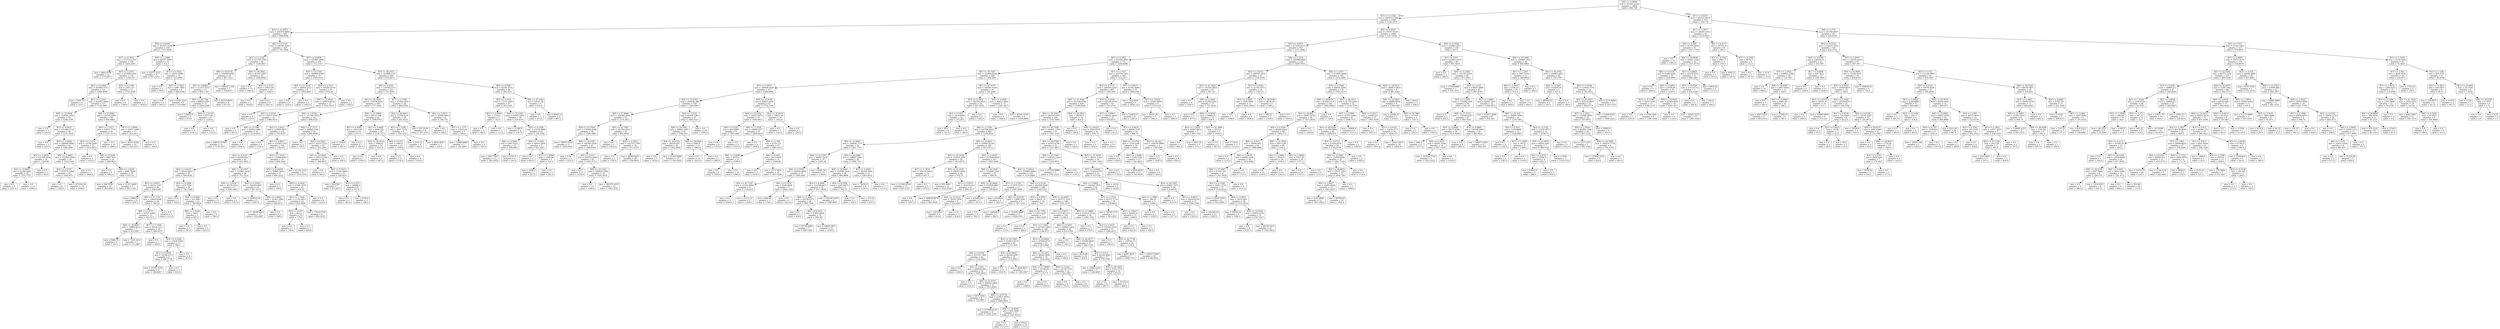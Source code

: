 digraph Tree {
node [shape=box] ;
0 [label="X[2] <= 3.3664\nmse = 332391.1264\nsamples = 2000\nvalue = 996.758"] ;
1 [label="X[3] <= 0.3236\nmse = 293072.1308\nsamples = 1584\nvalue = 1120.1976"] ;
0 -> 1 [labeldistance=2.5, labelangle=45, headlabel="True"] ;
2 [label="X[5] <= 41.8975\nmse = 256379.9886\nsamples = 485\nvalue = 898.8598"] ;
1 -> 2 ;
3 [label="X[0] <= 0.6185\nmse = 305331.5168\nsamples = 160\nvalue = 1137.6438"] ;
2 -> 3 ;
4 [label="X[7] <= 0.7632\nmse = 275723.1514\nsamples = 146\nvalue = 1205.2603"] ;
3 -> 4 ;
5 [label="mse = 4893.9796\nsamples = 14\nvalue = 1733.8571"] ;
4 -> 5 ;
6 [label="X[7] <= 2.2557\nmse = 271669.4764\nsamples = 132\nvalue = 1149.197"] ;
4 -> 6 ;
7 [label="X[3] <= 0.2064\nmse = 265683.9721\nsamples = 121\nvalue = 1098.8099"] ;
6 -> 7 ;
8 [label="mse = 7956.75\nsamples = 4\nvalue = 315.5"] ;
7 -> 8 ;
9 [label="X[7] <= 1.2541\nmse = 252801.0966\nsamples = 117\nvalue = 1125.5897"] ;
7 -> 9 ;
10 [label="X[8] <= 22.9394\nmse = 319181.1554\nsamples = 59\nvalue = 1298.1186"] ;
9 -> 10 ;
11 [label="mse = 2.0\nsamples = 3\nvalue = 226.0"] ;
10 -> 11 ;
12 [label="X[1] <= 0.8433\nmse = 271404.2114\nsamples = 56\nvalue = 1355.5536"] ;
10 -> 12 ;
13 [label="mse = 0.0\nsamples = 2\nvalue = 624.0"] ;
12 -> 13 ;
14 [label="X[7] <= 1.2008\nmse = 260900.9688\nsamples = 54\nvalue = 1382.6481"] ;
12 -> 14 ;
15 [label="X[2] <= 2.2651\nmse = 221936.5056\nsamples = 25\nvalue = 1220.88"] ;
14 -> 15 ;
16 [label="X[4] <= 10.9023\nmse = 52269.2665\nsamples = 22\nvalue = 1375.7727"] ;
15 -> 16 ;
17 [label="mse = 0.0\nsamples = 9\nvalue = 1101.0"] ;
16 -> 17 ;
18 [label="mse = 0.0\nsamples = 13\nvalue = 1566.0"] ;
16 -> 18 ;
19 [label="mse = 0.0\nsamples = 3\nvalue = 85.0"] ;
15 -> 19 ;
20 [label="X[6] <= 2.4883\nmse = 252483.8169\nsamples = 29\nvalue = 1522.1034"] ;
14 -> 20 ;
21 [label="X[3] <= 0.2795\nmse = 297472.1094\nsamples = 24\nvalue = 1485.875"] ;
20 -> 21 ;
22 [label="mse = 0.0\nsamples = 9\nvalue = 1548.0"] ;
21 -> 22 ;
23 [label="mse = 472250.24\nsamples = 15\nvalue = 1448.6"] ;
21 -> 23 ;
24 [label="mse = 0.0\nsamples = 5\nvalue = 1696.0"] ;
20 -> 24 ;
25 [label="X[8] <= 21.8982\nmse = 124195.6305\nsamples = 58\nvalue = 950.0862"] ;
9 -> 25 ;
26 [label="X[6] <= 3.2517\nmse = 53651.7775\nsamples = 41\nvalue = 1127.3171"] ;
25 -> 26 ;
27 [label="X[2] <= 2.1253\nmse = 15148.2289\nsamples = 31\nvalue = 1010.6452"] ;
26 -> 27 ;
28 [label="mse = 0.0\nsamples = 2\nvalue = 1312.0"] ;
27 -> 28 ;
29 [label="X[0] <= 0.5236\nmse = 9497.912\nsamples = 29\nvalue = 989.8621"] ;
27 -> 29 ;
30 [label="mse = 0.0\nsamples = 4\nvalue = 1092.0"] ;
29 -> 30 ;
31 [label="X[6] <= 2.4258\nmse = 9081.3696\nsamples = 25\nvalue = 973.52"] ;
29 -> 31 ;
32 [label="mse = 200.5556\nsamples = 18\nvalue = 965.6667"] ;
31 -> 32 ;
33 [label="mse = 31351.3469\nsamples = 7\nvalue = 993.7143"] ;
31 -> 33 ;
34 [label="mse = 0.0\nsamples = 10\nvalue = 1489.0"] ;
26 -> 34 ;
35 [label="X[7] <= 1.6864\nmse = 35871.1696\nsamples = 17\nvalue = 522.6471"] ;
25 -> 35 ;
36 [label="mse = 36331.6582\nsamples = 14\nvalue = 558.3571"] ;
35 -> 36 ;
37 [label="mse = 0.0\nsamples = 3\nvalue = 356.0"] ;
35 -> 37 ;
38 [label="X[3] <= 0.2198\nmse = 2381.157\nsamples = 11\nvalue = 1703.4545"] ;
6 -> 38 ;
39 [label="mse = 0.0\nsamples = 6\nvalue = 1748.0"] ;
38 -> 39 ;
40 [label="mse = 0.0\nsamples = 5\nvalue = 1650.0"] ;
38 -> 40 ;
41 [label="X[6] <= 2.3985\nmse = 69197.3929\nsamples = 14\nvalue = 432.5"] ;
3 -> 41 ;
42 [label="mse = 52272.2222\nsamples = 3\nvalue = 837.3333"] ;
41 -> 42 ;
43 [label="X[7] <= 0.7632\nmse = 16925.9008\nsamples = 11\nvalue = 322.0909"] ;
41 -> 43 ;
44 [label="mse = 0.0\nsamples = 2\nvalue = 59.0"] ;
43 -> 44 ;
45 [label="X[6] <= 2.7565\nmse = 1887.5802\nsamples = 9\nvalue = 380.5556"] ;
43 -> 45 ;
46 [label="mse = 0.0\nsamples = 6\nvalue = 403.0"] ;
45 -> 46 ;
47 [label="mse = 2640.2222\nsamples = 3\nvalue = 335.6667"] ;
45 -> 47 ;
48 [label="X[0] <= 0.5107\nmse = 190391.2641\nsamples = 325\nvalue = 781.3046"] ;
2 -> 48 ;
49 [label="X[2] <= 2.1226\nmse = 213785.5595\nsamples = 46\nvalue = 1139.6957"] ;
48 -> 49 ;
50 [label="X[8] <= 40.0758\nmse = 176599.6389\nsamples = 24\nvalue = 867.3333"] ;
49 -> 50 ;
51 [label="X[1] <= 0.8905\nmse = 111573.6747\nsamples = 17\nvalue = 995.1765"] ;
50 -> 51 ;
52 [label="X[8] <= 29.7766\nmse = 88902.6391\nsamples = 13\nvalue = 1094.2308"] ;
51 -> 52 ;
53 [label="mse = 126002.0\nsamples = 3\nvalue = 673.0"] ;
52 -> 53 ;
54 [label="X[6] <= 2.5119\nmse = 8573.04\nsamples = 10\nvalue = 1220.6"] ;
52 -> 54 ;
55 [label="mse = 0.0\nsamples = 4\nvalue = 1334.0"] ;
54 -> 55 ;
56 [label="mse = 0.0\nsamples = 6\nvalue = 1145.0"] ;
54 -> 56 ;
57 [label="mse = 49729.6875\nsamples = 4\nvalue = 673.25"] ;
51 -> 57 ;
58 [label="mse = 198432.1224\nsamples = 7\nvalue = 556.8571"] ;
50 -> 58 ;
59 [label="X[8] <= 38.3802\nmse = 85145.2397\nsamples = 22\nvalue = 1436.8182"] ;
49 -> 59 ;
60 [label="mse = 0.0\nsamples = 12\nvalue = 1662.0"] ;
59 -> 60 ;
61 [label="X[3] <= 0.2103\nmse = 53453.44\nsamples = 10\nvalue = 1166.6"] ;
59 -> 61 ;
62 [label="mse = 0.0\nsamples = 2\nvalue = 1629.0"] ;
61 -> 62 ;
63 [label="mse = 0.0\nsamples = 8\nvalue = 1051.0"] ;
61 -> 63 ;
64 [label="X[7] <= 0.8039\nmse = 161865.3946\nsamples = 279\nvalue = 722.2151"] ;
48 -> 64 ;
65 [label="X[4] <= 24.7203\nmse = 169968.6368\nsamples = 31\nvalue = 1068.5161"] ;
64 -> 65 ;
66 [label="X[4] <= 11.4235\nmse = 20944.2222\nsamples = 6\nvalue = 1459.6667"] ;
65 -> 66 ;
67 [label="mse = 0.0\nsamples = 2\nvalue = 1255.0"] ;
66 -> 67 ;
68 [label="mse = 0.0\nsamples = 4\nvalue = 1562.0"] ;
66 -> 68 ;
69 [label="X[0] <= 0.7411\nmse = 160202.0704\nsamples = 25\nvalue = 974.64"] ;
65 -> 69 ;
70 [label="X[8] <= 21.0785\nmse = 145474.4234\nsamples = 23\nvalue = 1022.5217"] ;
69 -> 70 ;
71 [label="mse = 0.0\nsamples = 2\nvalue = 535.0"] ;
70 -> 71 ;
72 [label="X[0] <= 0.5219\nmse = 134537.3787\nsamples = 21\nvalue = 1068.9524"] ;
70 -> 72 ;
73 [label="mse = 0.0\nsamples = 5\nvalue = 907.0"] ;
72 -> 73 ;
74 [label="X[8] <= 27.098\nmse = 165822.4961\nsamples = 16\nvalue = 1119.5625"] ;
72 -> 74 ;
75 [label="mse = 208167.0764\nsamples = 12\nvalue = 1176.4167"] ;
74 -> 75 ;
76 [label="mse = 0.0\nsamples = 4\nvalue = 949.0"] ;
74 -> 76 ;
77 [label="mse = 0.0\nsamples = 2\nvalue = 424.0"] ;
69 -> 77 ;
78 [label="X[5] <= 46.2553\nmse = 143988.1157\nsamples = 248\nvalue = 678.9274"] ;
64 -> 78 ;
79 [label="X[0] <= 0.6325\nmse = 139795.2311\nsamples = 212\nvalue = 732.0047"] ;
78 -> 79 ;
80 [label="X[5] <= 44.5636\nmse = 133276.7262\nsamples = 186\nvalue = 777.1452"] ;
79 -> 80 ;
81 [label="X[6] <= 2.9734\nmse = 131768.7878\nsamples = 143\nvalue = 698.4126"] ;
80 -> 81 ;
82 [label="X[2] <= 2.0011\nmse = 125645.9675\nsamples = 122\nvalue = 755.8197"] ;
81 -> 82 ;
83 [label="mse = 0.0\nsamples = 6\nvalue = 1324.0"] ;
82 -> 83 ;
84 [label="X[1] <= 0.9927\nmse = 114583.159\nsamples = 116\nvalue = 726.431"] ;
82 -> 84 ;
85 [label="X[3] <= 0.3147\nmse = 82299.4507\nsamples = 83\nvalue = 631.0843"] ;
84 -> 85 ;
86 [label="X[0] <= 0.6152\nmse = 49100.8033\nsamples = 55\nvalue = 566.8182"] ;
85 -> 86 ;
87 [label="X[1] <= 0.8475\nmse = 34232.2307\nsamples = 36\nvalue = 448.6389"] ;
86 -> 87 ;
88 [label="mse = 29803.0\nsamples = 8\nvalue = 656.5"] ;
87 -> 88 ;
89 [label="X[8] <= 37.2742\nmse = 19626.0446\nsamples = 28\nvalue = 389.25"] ;
87 -> 89 ;
90 [label="X[0] <= 0.5772\nmse = 19707.6446\nsamples = 23\nvalue = 361.913"] ;
89 -> 90 ;
91 [label="X[8] <= 24.6876\nmse = 10895.0612\nsamples = 7\nvalue = 253.2857"] ;
90 -> 91 ;
92 [label="mse = 9482.75\nsamples = 4\nvalue = 314.5"] ;
91 -> 92 ;
93 [label="mse = 1120.2222\nsamples = 3\nvalue = 171.6667"] ;
91 -> 93 ;
94 [label="X[7] <= 1.1506\nmse = 16142.1211\nsamples = 16\nvalue = 409.4375"] ;
90 -> 94 ;
95 [label="mse = 0.0\nsamples = 3\nvalue = 498.0"] ;
94 -> 95 ;
96 [label="X[3] <= 0.2198\nmse = 17639.5385\nsamples = 13\nvalue = 389.0"] ;
94 -> 96 ;
97 [label="X[1] <= 0.8794\nmse = 25168.6173\nsamples = 9\nvalue = 398.7778"] ;
96 -> 97 ;
98 [label="mse = 37555.5556\nsamples = 6\nvalue = 390.6667"] ;
97 -> 98 ;
99 [label="mse = 0.0\nsamples = 3\nvalue = 415.0"] ;
97 -> 99 ;
100 [label="mse = 0.0\nsamples = 4\nvalue = 367.0"] ;
96 -> 100 ;
101 [label="mse = 0.0\nsamples = 5\nvalue = 515.0"] ;
89 -> 101 ;
102 [label="X[3] <= 0.2064\nmse = 670.7202\nsamples = 19\nvalue = 790.7368"] ;
86 -> 102 ;
103 [label="mse = 0.0\nsamples = 5\nvalue = 819.0"] ;
102 -> 103 ;
104 [label="X[4] <= 9.6663\nmse = 523.0867\nsamples = 14\nvalue = 780.6429"] ;
102 -> 104 ;
105 [label="X[6] <= 2.5104\nmse = 384.0\nsamples = 5\nvalue = 807.0"] ;
104 -> 105 ;
106 [label="mse = 0.0\nsamples = 3\nvalue = 791.0"] ;
105 -> 106 ;
107 [label="mse = 0.0\nsamples = 2\nvalue = 831.0"] ;
105 -> 107 ;
108 [label="mse = 0.0\nsamples = 9\nvalue = 766.0"] ;
104 -> 108 ;
109 [label="X[8] <= 24.2797\nmse = 123462.5038\nsamples = 28\nvalue = 757.3214"] ;
85 -> 109 ;
110 [label="X[6] <= 2.4324\nmse = 36270.2222\nsamples = 6\nvalue = 1087.6667"] ;
109 -> 110 ;
111 [label="mse = 0.0\nsamples = 4\nvalue = 953.0"] ;
110 -> 111 ;
112 [label="mse = 0.0\nsamples = 2\nvalue = 1357.0"] ;
110 -> 112 ;
113 [label="X[0] <= 0.5549\nmse = 109363.0847\nsamples = 22\nvalue = 667.2273"] ;
109 -> 113 ;
114 [label="mse = 185933.44\nsamples = 5\nvalue = 1097.6"] ;
113 -> 114 ;
115 [label="X[6] <= 2.8441\nmse = 16343.1696\nsamples = 17\nvalue = 540.6471"] ;
113 -> 115 ;
116 [label="mse = 18340.8622\nsamples = 15\nvalue = 545.2667"] ;
115 -> 116 ;
117 [label="mse = 0.0\nsamples = 2\nvalue = 506.0"] ;
115 -> 117 ;
118 [label="X[2] <= 2.3514\nmse = 115406.8503\nsamples = 33\nvalue = 966.2424"] ;
84 -> 118 ;
119 [label="X[5] <= 43.0039\nmse = 76896.7654\nsamples = 27\nvalue = 866.2222"] ;
118 -> 119 ;
120 [label="mse = 0.0\nsamples = 2\nvalue = 140.0"] ;
119 -> 120 ;
121 [label="X[0] <= 0.5918\nmse = 37481.2576\nsamples = 25\nvalue = 924.32"] ;
119 -> 121 ;
122 [label="X[1] <= 1.1436\nmse = 11751.6011\nsamples = 19\nvalue = 829.3684"] ;
121 -> 122 ;
123 [label="X[3] <= 0.257\nmse = 841.0\nsamples = 10\nvalue = 779.0"] ;
122 -> 123 ;
124 [label="mse = 0.0\nsamples = 5\nvalue = 750.0"] ;
123 -> 124 ;
125 [label="mse = 0.0\nsamples = 5\nvalue = 808.0"] ;
123 -> 125 ;
126 [label="mse = 17923.5556\nsamples = 9\nvalue = 885.3333"] ;
122 -> 126 ;
127 [label="mse = 0.0\nsamples = 6\nvalue = 1225.0"] ;
121 -> 127 ;
128 [label="mse = 41102.2222\nsamples = 6\nvalue = 1416.3333"] ;
118 -> 128 ;
129 [label="X[4] <= 27.2771\nmse = 36966.2766\nsamples = 21\nvalue = 364.9048"] ;
81 -> 129 ;
130 [label="mse = 0.0\nsamples = 2\nvalue = 739.0"] ;
129 -> 130 ;
131 [label="X[0] <= 0.5641\nmse = 24575.5125\nsamples = 19\nvalue = 325.5263"] ;
129 -> 131 ;
132 [label="X[5] <= 43.0039\nmse = 18453.2148\nsamples = 16\nvalue = 366.6875"] ;
131 -> 132 ;
133 [label="mse = 0.0\nsamples = 3\nvalue = 565.0"] ;
132 -> 133 ;
134 [label="X[0] <= 0.5315\nmse = 11541.6095\nsamples = 13\nvalue = 320.9231"] ;
132 -> 134 ;
135 [label="mse = 58.9796\nsamples = 7\nvalue = 272.8571"] ;
134 -> 135 ;
136 [label="X[3] <= 0.257\nmse = 19098.0\nsamples = 6\nvalue = 377.0"] ;
134 -> 136 ;
137 [label="mse = 0.0\nsamples = 2\nvalue = 563.0"] ;
136 -> 137 ;
138 [label="mse = 2700.0\nsamples = 4\nvalue = 284.0"] ;
136 -> 138 ;
139 [label="mse = 0.0\nsamples = 3\nvalue = 106.0"] ;
131 -> 139 ;
140 [label="X[8] <= 21.0848\nmse = 49121.046\nsamples = 43\nvalue = 1038.9767"] ;
80 -> 140 ;
141 [label="X[1] <= 0.9365\nmse = 12013.56\nsamples = 10\nvalue = 670.2"] ;
140 -> 141 ;
142 [label="mse = 1058.0\nsamples = 3\nvalue = 505.0"] ;
141 -> 142 ;
143 [label="mse = 0.0\nsamples = 7\nvalue = 741.0"] ;
141 -> 143 ;
144 [label="X[1] <= 0.9605\nmse = 6666.562\nsamples = 33\nvalue = 1150.7273"] ;
140 -> 144 ;
145 [label="X[5] <= 45.4125\nmse = 1088.64\nsamples = 10\nvalue = 1037.4"] ;
144 -> 145 ;
146 [label="mse = 0.0\nsamples = 7\nvalue = 1059.0"] ;
145 -> 146 ;
147 [label="mse = 0.0\nsamples = 3\nvalue = 987.0"] ;
145 -> 147 ;
148 [label="X[0] <= 0.553\nmse = 1080.0\nsamples = 23\nvalue = 1200.0"] ;
144 -> 148 ;
149 [label="mse = 0.0\nsamples = 15\nvalue = 1176.0"] ;
148 -> 149 ;
150 [label="mse = 0.0\nsamples = 8\nvalue = 1245.0"] ;
148 -> 150 ;
151 [label="X[7] <= 2.7269\nmse = 67568.1479\nsamples = 26\nvalue = 409.0769"] ;
79 -> 151 ;
152 [label="X[4] <= 26.9403\nmse = 11558.9167\nsamples = 18\nvalue = 261.8333"] ;
151 -> 152 ;
153 [label="X[7] <= 1.1506\nmse = 4901.7778\nsamples = 9\nvalue = 356.3333"] ;
152 -> 153 ;
154 [label="mse = 2352.25\nsamples = 6\nvalue = 363.5"] ;
153 -> 154 ;
155 [label="mse = 9692.6667\nsamples = 3\nvalue = 342.0"] ;
153 -> 155 ;
156 [label="mse = 355.5556\nsamples = 9\nvalue = 167.3333"] ;
152 -> 156 ;
157 [label="X[2] <= 2.5573\nmse = 35048.9844\nsamples = 8\nvalue = 740.375"] ;
151 -> 157 ;
158 [label="mse = 0.0\nsamples = 3\nvalue = 940.0"] ;
157 -> 158 ;
159 [label="X[1] <= 1.1371\nmse = 17822.24\nsamples = 5\nvalue = 620.6"] ;
157 -> 159 ;
160 [label="mse = 14906.8889\nsamples = 3\nvalue = 543.6667"] ;
159 -> 160 ;
161 [label="mse = 0.0\nsamples = 2\nvalue = 736.0"] ;
159 -> 161 ;
162 [label="X[0] <= 0.5987\nmse = 54391.6752\nsamples = 36\nvalue = 366.3611"] ;
78 -> 162 ;
163 [label="X[2] <= 2.1853\nmse = 17517.1883\nsamples = 31\nvalue = 294.1935"] ;
162 -> 163 ;
164 [label="X[2] <= 2.0948\nmse = 1734.0\nsamples = 5\nvalue = 162.0"] ;
163 -> 164 ;
165 [label="mse = 0.0\nsamples = 3\nvalue = 196.0"] ;
164 -> 165 ;
166 [label="mse = 0.0\nsamples = 2\nvalue = 111.0"] ;
164 -> 166 ;
167 [label="X[8] <= 22.2303\nmse = 16545.5444\nsamples = 26\nvalue = 319.6154"] ;
163 -> 167 ;
168 [label="mse = 31.6875\nsamples = 4\nvalue = 216.75"] ;
167 -> 168 ;
169 [label="X[3] <= 0.2295\nmse = 17274.3988\nsamples = 22\nvalue = 338.3182"] ;
167 -> 169 ;
170 [label="X[6] <= 3.3846\nmse = 5965.4222\nsamples = 15\nvalue = 298.6667"] ;
169 -> 170 ;
171 [label="mse = 3615.7025\nsamples = 11\nvalue = 282.5455"] ;
170 -> 171 ;
172 [label="mse = 9747.0\nsamples = 4\nvalue = 343.0"] ;
170 -> 172 ;
173 [label="X[4] <= 17.404\nmse = 30919.3469\nsamples = 7\nvalue = 423.2857"] ;
169 -> 173 ;
174 [label="mse = 0.0\nsamples = 2\nvalue = 693.0"] ;
173 -> 174 ;
175 [label="X[1] <= 1.0866\nmse = 2549.44\nsamples = 5\nvalue = 315.4"] ;
173 -> 175 ;
176 [label="mse = 1936.0\nsamples = 2\nvalue = 367.0"] ;
175 -> 176 ;
177 [label="mse = 0.0\nsamples = 3\nvalue = 281.0"] ;
175 -> 177 ;
178 [label="X[8] <= 25.3305\nmse = 50521.36\nsamples = 5\nvalue = 813.8"] ;
162 -> 178 ;
179 [label="mse = 0.0\nsamples = 3\nvalue = 913.0"] ;
178 -> 179 ;
180 [label="mse = 89401.0\nsamples = 2\nvalue = 665.0"] ;
178 -> 180 ;
181 [label="X[0] <= 0.6037\nmse = 278103.6535\nsamples = 1099\nvalue = 1217.8763"] ;
1 -> 181 ;
182 [label="X[1] <= 0.8551\nmse = 271483.8315\nsamples = 955\nvalue = 1275.3068"] ;
181 -> 182 ;
183 [label="X[7] <= 0.3952\nmse = 291506.8045\nsamples = 731\nvalue = 1209.6088"] ;
182 -> 183 ;
184 [label="X[5] <= 44.7267\nmse = 312904.8548\nsamples = 248\nvalue = 1398.5081"] ;
183 -> 184 ;
185 [label="X[7] <= 0.0507\nmse = 249636.4456\nsamples = 217\nvalue = 1488.6866"] ;
184 -> 185 ;
186 [label="X[4] <= 12.9703\nmse = 290226.388\nsamples = 150\nvalue = 1360.9267"] ;
185 -> 186 ;
187 [label="X[8] <= 27.0648\nmse = 320385.5008\nsamples = 93\nvalue = 1174.3011"] ;
186 -> 187 ;
188 [label="X[8] <= 22.7594\nmse = 174184.6186\nsamples = 58\nvalue = 1398.3966"] ;
187 -> 188 ;
189 [label="mse = 90970.5124\nsamples = 11\nvalue = 1200.8182"] ;
188 -> 189 ;
190 [label="X[8] <= 22.9701\nmse = 182385.5926\nsamples = 47\nvalue = 1444.6383"] ;
188 -> 190 ;
191 [label="mse = 2.56\nsamples = 5\nvalue = 1352.8"] ;
190 -> 191 ;
192 [label="X[2] <= 2.023\nmse = 202974.2449\nsamples = 42\nvalue = 1455.5714"] ;
190 -> 192 ;
193 [label="mse = 0.0\nsamples = 9\nvalue = 1529.0"] ;
192 -> 193 ;
194 [label="X[8] <= 23.1502\nmse = 256459.3388\nsamples = 33\nvalue = 1435.5455"] ;
192 -> 194 ;
195 [label="mse = 0.0\nsamples = 11\nvalue = 1380.0"] ;
194 -> 195 ;
196 [label="mse = 382375.0351\nsamples = 22\nvalue = 1463.3182"] ;
194 -> 196 ;
197 [label="X[5] <= 42.7097\nmse = 341534.6253\nsamples = 35\nvalue = 802.9429"] ;
187 -> 197 ;
198 [label="mse = 0.0\nsamples = 5\nvalue = 1952.0"] ;
197 -> 198 ;
199 [label="X[2] <= 2.0343\nmse = 141725.7789\nsamples = 30\nvalue = 611.4333"] ;
197 -> 199 ;
200 [label="mse = 0.0\nsamples = 2\nvalue = 1795.0"] ;
199 -> 200 ;
201 [label="mse = 44642.6671\nsamples = 28\nvalue = 526.8929"] ;
199 -> 201 ;
202 [label="X[2] <= 2.2521\nmse = 91476.1385\nsamples = 57\nvalue = 1665.4211"] ;
186 -> 202 ;
203 [label="X[8] <= 29.7881\nmse = 76844.1487\nsamples = 41\nvalue = 1546.561"] ;
202 -> 203 ;
204 [label="X[4] <= 26.6729\nmse = 26039.5917\nsamples = 26\nvalue = 1362.8462"] ;
203 -> 204 ;
205 [label="mse = 0.0\nsamples = 7\nvalue = 1454.0"] ;
204 -> 205 ;
206 [label="mse = 31444.0886\nsamples = 19\nvalue = 1329.2632"] ;
204 -> 206 ;
207 [label="X[8] <= 36.6694\nmse = 5000.0\nsamples = 15\nvalue = 1865.0"] ;
203 -> 207 ;
208 [label="mse = 0.0\nsamples = 10\nvalue = 1815.0"] ;
207 -> 208 ;
209 [label="mse = 0.0\nsamples = 5\nvalue = 1965.0"] ;
207 -> 209 ;
210 [label="mse = 0.0\nsamples = 16\nvalue = 1970.0"] ;
202 -> 210 ;
211 [label="X[4] <= 12.9703\nmse = 40407.2479\nsamples = 67\nvalue = 1774.7164"] ;
185 -> 211 ;
212 [label="X[4] <= 12.2182\nmse = 18433.1973\nsamples = 57\nvalue = 1836.4912"] ;
211 -> 212 ;
213 [label="X[0] <= 0.524\nmse = 600.8889\nsamples = 6\nvalue = 1561.6667"] ;
212 -> 213 ;
214 [label="mse = 0.0\nsamples = 4\nvalue = 1579.0"] ;
213 -> 214 ;
215 [label="mse = 0.0\nsamples = 2\nvalue = 1527.0"] ;
213 -> 215 ;
216 [label="X[6] <= 2.1558\nmse = 10600.0277\nsamples = 51\nvalue = 1868.8235"] ;
212 -> 216 ;
217 [label="mse = 0.0\nsamples = 4\nvalue = 1608.0"] ;
216 -> 217 ;
218 [label="X[6] <= 2.706\nmse = 5219.723\nsamples = 47\nvalue = 1891.0213"] ;
216 -> 218 ;
219 [label="X[6] <= 2.4099\nmse = 4032.0\nsamples = 22\nvalue = 1938.0"] ;
218 -> 219 ;
220 [label="mse = 0.0\nsamples = 8\nvalue = 1854.0"] ;
219 -> 220 ;
221 [label="mse = 0.0\nsamples = 14\nvalue = 1986.0"] ;
219 -> 221 ;
222 [label="X[0] <= 0.563\nmse = 2613.6576\nsamples = 25\nvalue = 1849.68"] ;
218 -> 222 ;
223 [label="mse = 0.0\nsamples = 4\nvalue = 1914.0"] ;
222 -> 223 ;
224 [label="mse = 2173.3878\nsamples = 21\nvalue = 1837.4286"] ;
222 -> 224 ;
225 [label="X[4] <= 25.0274\nmse = 19921.44\nsamples = 10\nvalue = 1422.6"] ;
211 -> 225 ;
226 [label="mse = 0.0\nsamples = 7\nvalue = 1515.0"] ;
225 -> 226 ;
227 [label="mse = 0.0\nsamples = 3\nvalue = 1207.0"] ;
225 -> 227 ;
228 [label="X[5] <= 47.9175\nmse = 300381.9334\nsamples = 31\nvalue = 767.2581"] ;
184 -> 228 ;
229 [label="X[7] <= 0.1955\nmse = 146372.6914\nsamples = 18\nvalue = 407.5556"] ;
228 -> 229 ;
230 [label="X[3] <= 0.431\nmse = 1419.6094\nsamples = 16\nvalue = 272.875"] ;
229 -> 230 ;
231 [label="mse = 80.0\nsamples = 6\nvalue = 321.0"] ;
230 -> 231 ;
232 [label="mse = 0.0\nsamples = 10\nvalue = 244.0"] ;
230 -> 232 ;
233 [label="mse = 0.0\nsamples = 2\nvalue = 1485.0"] ;
229 -> 233 ;
234 [label="X[0] <= 0.5448\nmse = 86422.3669\nsamples = 13\nvalue = 1265.3077"] ;
228 -> 234 ;
235 [label="mse = 0.0\nsamples = 4\nvalue = 1480.0"] ;
234 -> 235 ;
236 [label="mse = 95241.8765\nsamples = 9\nvalue = 1169.8889"] ;
234 -> 236 ;
237 [label="X[7] <= 1.7437\nmse = 252790.7291\nsamples = 483\nvalue = 1112.617"] ;
183 -> 237 ;
238 [label="X[0] <= 0.5772\nmse = 248340.2203\nsamples = 467\nvalue = 1092.985"] ;
237 -> 238 ;
239 [label="X[4] <= 41.9294\nmse = 241238.4746\nsamples = 424\nvalue = 1128.6439"] ;
238 -> 239 ;
240 [label="X[4] <= 28.2545\nmse = 246143.6391\nsamples = 406\nvalue = 1142.5049"] ;
239 -> 240 ;
241 [label="X[6] <= 2.7109\nmse = 242790.6022\nsamples = 369\nvalue = 1109.9539"] ;
240 -> 241 ;
242 [label="X[4] <= 15.9047\nmse = 184830.7175\nsamples = 74\nvalue = 1261.7703"] ;
241 -> 242 ;
243 [label="X[8] <= 23.1502\nmse = 99697.3216\nsamples = 25\nvalue = 1581.28"] ;
242 -> 243 ;
244 [label="X[6] <= 2.5792\nmse = 120432.9956\nsamples = 15\nvalue = 1448.2667"] ;
243 -> 244 ;
245 [label="X[5] <= 41.7787\nmse = 15510.9844\nsamples = 8\nvalue = 1138.625"] ;
244 -> 245 ;
246 [label="mse = 0.0\nsamples = 2\nvalue = 1049.0"] ;
245 -> 246 ;
247 [label="mse = 17111.25\nsamples = 6\nvalue = 1168.5"] ;
245 -> 247 ;
248 [label="X[0] <= 0.5576\nmse = 5540.6939\nsamples = 7\nvalue = 1802.1429"] ;
244 -> 248 ;
249 [label="mse = 998.56\nsamples = 5\nvalue = 1758.2"] ;
248 -> 249 ;
250 [label="mse = 0.0\nsamples = 2\nvalue = 1912.0"] ;
248 -> 250 ;
251 [label="mse = 2246.76\nsamples = 10\nvalue = 1780.8"] ;
243 -> 251 ;
252 [label="X[5] <= 44.2289\nmse = 149607.2461\nsamples = 49\nvalue = 1098.7551"] ;
242 -> 252 ;
253 [label="X[8] <= 20.6401\nmse = 122094.5432\nsamples = 36\nvalue = 966.8889"] ;
252 -> 253 ;
254 [label="X[3] <= 0.4499\nmse = 114398.6475\nsamples = 32\nvalue = 1017.0938"] ;
253 -> 254 ;
255 [label="X[6] <= 2.3697\nmse = 54134.4275\nsamples = 26\nvalue = 908.7308"] ;
254 -> 255 ;
256 [label="mse = 0.0\nsamples = 5\nvalue = 654.0"] ;
255 -> 256 ;
257 [label="X[0] <= 0.5053\nmse = 47895.6644\nsamples = 21\nvalue = 969.381"] ;
255 -> 257 ;
258 [label="mse = 83746.4082\nsamples = 7\nvalue = 848.1429"] ;
257 -> 258 ;
259 [label="mse = 18946.2857\nsamples = 14\nvalue = 1030.0"] ;
257 -> 259 ;
260 [label="mse = 104160.5556\nsamples = 6\nvalue = 1486.6667"] ;
254 -> 260 ;
261 [label="X[0] <= 0.5304\nmse = 2183.6875\nsamples = 4\nvalue = 565.25"] ;
253 -> 261 ;
262 [label="mse = 0.0\nsamples = 2\nvalue = 520.0"] ;
261 -> 262 ;
263 [label="mse = 272.25\nsamples = 2\nvalue = 610.5"] ;
261 -> 263 ;
264 [label="X[3] <= 0.4045\nmse = 44295.3018\nsamples = 13\nvalue = 1463.9231"] ;
252 -> 264 ;
265 [label="mse = 75076.0\nsamples = 6\nvalue = 1570.0"] ;
264 -> 265 ;
266 [label="mse = 0.0\nsamples = 7\nvalue = 1373.0"] ;
264 -> 266 ;
267 [label="X[4] <= 12.4653\nmse = 250097.8139\nsamples = 295\nvalue = 1071.8712"] ;
241 -> 267 ;
268 [label="X[5] <= 41.2196\nmse = 170635.5935\nsamples = 38\nvalue = 913.6579"] ;
267 -> 268 ;
269 [label="X[7] <= 1.3876\nmse = 166234.9643\nsamples = 14\nvalue = 841.5"] ;
268 -> 269 ;
270 [label="mse = 211083.6529\nsamples = 11\nvalue = 831.2727"] ;
269 -> 270 ;
271 [label="mse = 0.0\nsamples = 3\nvalue = 879.0"] ;
269 -> 271 ;
272 [label="X[5] <= 42.4181\nmse = 168393.6042\nsamples = 24\nvalue = 955.75"] ;
268 -> 272 ;
273 [label="mse = 952.0661\nsamples = 11\nvalue = 1022.4545"] ;
272 -> 273 ;
274 [label="X[1] <= 0.8475\nmse = 303124.213\nsamples = 13\nvalue = 899.3077"] ;
272 -> 274 ;
275 [label="mse = 0.0\nsamples = 2\nvalue = 1097.0"] ;
274 -> 275 ;
276 [label="mse = 349839.8678\nsamples = 11\nvalue = 863.3636"] ;
274 -> 276 ;
277 [label="X[2] <= 2.0076\nmse = 257598.6926\nsamples = 257\nvalue = 1095.2646"] ;
267 -> 277 ;
278 [label="X[8] <= 26.1658\nmse = 233288.3104\nsamples = 25\nvalue = 896.36"] ;
277 -> 278 ;
279 [label="X[4] <= 20.4448\nmse = 191926.0867\nsamples = 14\nvalue = 738.6429"] ;
278 -> 279 ;
280 [label="X[4] <= 15.9122\nmse = 78105.5556\nsamples = 9\nvalue = 552.6667"] ;
279 -> 280 ;
281 [label="mse = 105125.0\nsamples = 6\nvalue = 616.0"] ;
280 -> 281 ;
282 [label="mse = 0.0\nsamples = 3\nvalue = 426.0"] ;
280 -> 282 ;
283 [label="mse = 222483.84\nsamples = 5\nvalue = 1073.4"] ;
279 -> 283 ;
284 [label="X[7] <= 1.1578\nmse = 213979.5372\nsamples = 11\nvalue = 1097.0909"] ;
278 -> 284 ;
285 [label="mse = 27648.0\nsamples = 4\nvalue = 1621.0"] ;
284 -> 285 ;
286 [label="X[4] <= 20.6187\nmse = 73982.2041\nsamples = 7\nvalue = 797.7143"] ;
284 -> 286 ;
287 [label="mse = 0.0\nsamples = 4\nvalue = 760.0"] ;
286 -> 287 ;
288 [label="mse = 168200.0\nsamples = 3\nvalue = 848.0"] ;
286 -> 288 ;
289 [label="X[4] <= 23.9012\nmse = 255495.6848\nsamples = 232\nvalue = 1116.6983"] ;
277 -> 289 ;
290 [label="X[0] <= 0.5138\nmse = 262058.8188\nsamples = 208\nvalue = 1142.1923"] ;
289 -> 290 ;
291 [label="X[3] <= 0.3593\nmse = 86251.21\nsamples = 10\nvalue = 764.7"] ;
290 -> 291 ;
292 [label="mse = 143290.8889\nsamples = 3\nvalue = 1048.3333"] ;
291 -> 292 ;
293 [label="X[5] <= 41.7784\nmse = 12551.8367\nsamples = 7\nvalue = 643.1429"] ;
291 -> 293 ;
294 [label="mse = 0.0\nsamples = 5\nvalue = 714.0"] ;
293 -> 294 ;
295 [label="mse = 0.0\nsamples = 2\nvalue = 466.0"] ;
293 -> 295 ;
296 [label="X[8] <= 41.0847\nmse = 263377.5145\nsamples = 198\nvalue = 1161.2576"] ;
290 -> 296 ;
297 [label="X[1] <= 0.8475\nmse = 257148.7171\nsamples = 140\nvalue = 1106.2"] ;
296 -> 297 ;
298 [label="X[7] <= 1.3303\nmse = 257141.5369\nsamples = 106\nvalue = 1198.9717"] ;
297 -> 298 ;
299 [label="X[5] <= 43.1209\nmse = 272872.0572\nsamples = 83\nvalue = 1277.494"] ;
298 -> 299 ;
300 [label="X[0] <= 0.5218\nmse = 253751.1462\nsamples = 64\nvalue = 1142.2969"] ;
299 -> 300 ;
301 [label="mse = 0.0\nsamples = 6\nvalue = 1943.0"] ;
300 -> 301 ;
302 [label="X[2] <= 2.022\nmse = 206816.904\nsamples = 58\nvalue = 1059.4655"] ;
300 -> 302 ;
303 [label="mse = 0.0\nsamples = 5\nvalue = 1522.0"] ;
302 -> 303 ;
304 [label="X[8] <= 21.4275\nmse = 204241.0466\nsamples = 53\nvalue = 1015.8302"] ;
302 -> 304 ;
305 [label="mse = 7475.5556\nsamples = 9\nvalue = 755.6667"] ;
304 -> 305 ;
306 [label="X[8] <= 24.2735\nmse = 227811.9979\nsamples = 44\nvalue = 1069.0455"] ;
304 -> 306 ;
307 [label="mse = 317909.0135\nsamples = 31\nvalue = 1030.2258"] ;
306 -> 307 ;
308 [label="X[8] <= 26.8492\nmse = 802.5444\nsamples = 13\nvalue = 1161.6154"] ;
306 -> 308 ;
309 [label="mse = 0.0\nsamples = 3\nvalue = 1127.0"] ;
308 -> 309 ;
310 [label="mse = 576.0\nsamples = 10\nvalue = 1172.0"] ;
308 -> 310 ;
311 [label="X[5] <= 43.6842\nmse = 68320.6205\nsamples = 19\nvalue = 1732.8947"] ;
299 -> 311 ;
312 [label="mse = 0.0\nsamples = 12\nvalue = 1931.0"] ;
311 -> 312 ;
313 [label="mse = 2829.0612\nsamples = 7\nvalue = 1393.2857"] ;
311 -> 313 ;
314 [label="X[5] <= 43.6842\nmse = 97829.9773\nsamples = 23\nvalue = 915.6087"] ;
298 -> 314 ;
315 [label="X[8] <= 35.2473\nmse = 48020.4044\nsamples = 19\nvalue = 1026.2632"] ;
314 -> 315 ;
316 [label="X[4] <= 17.3698\nmse = 31799.04\nsamples = 5\nvalue = 1317.4"] ;
315 -> 316 ;
317 [label="mse = 0.0\nsamples = 2\nvalue = 1099.0"] ;
316 -> 317 ;
318 [label="mse = 0.0\nsamples = 3\nvalue = 1463.0"] ;
316 -> 318 ;
319 [label="X[2] <= 2.022\nmse = 12730.7755\nsamples = 14\nvalue = 922.2857"] ;
315 -> 319 ;
320 [label="mse = 0.0\nsamples = 6\nvalue = 792.0"] ;
319 -> 320 ;
321 [label="mse = 0.0\nsamples = 8\nvalue = 1020.0"] ;
319 -> 321 ;
322 [label="mse = 0.0\nsamples = 4\nvalue = 390.0"] ;
314 -> 322 ;
323 [label="X[0] <= 0.5667\nmse = 146685.1462\nsamples = 34\nvalue = 816.9706"] ;
297 -> 323 ;
324 [label="mse = 0.0\nsamples = 7\nvalue = 1421.0"] ;
323 -> 324 ;
325 [label="X[8] <= 26.5077\nmse = 65599.8628\nsamples = 27\nvalue = 660.3704"] ;
323 -> 325 ;
326 [label="mse = 9219.84\nsamples = 10\nvalue = 459.6"] ;
325 -> 326 ;
327 [label="X[3] <= 0.411\nmse = 61105.8962\nsamples = 17\nvalue = 778.4706"] ;
325 -> 327 ;
328 [label="mse = 25840.2222\nsamples = 3\nvalue = 1256.6667"] ;
327 -> 328 ;
329 [label="X[5] <= 44.4545\nmse = 9161.5714\nsamples = 14\nvalue = 676.0"] ;
327 -> 329 ;
330 [label="mse = 0.0\nsamples = 8\nvalue = 667.0"] ;
329 -> 330 ;
331 [label="mse = 21125.0\nsamples = 6\nvalue = 688.0"] ;
329 -> 331 ;
332 [label="X[4] <= 17.3698\nmse = 253433.7518\nsamples = 58\nvalue = 1294.1552"] ;
296 -> 332 ;
333 [label="mse = 0.0\nsamples = 5\nvalue = 276.0"] ;
332 -> 333 ;
334 [label="X[2] <= 2.0233\nmse = 170320.3154\nsamples = 53\nvalue = 1390.2075"] ;
332 -> 334 ;
335 [label="mse = 0.0\nsamples = 3\nvalue = 1962.0"] ;
334 -> 335 ;
336 [label="X[5] <= 42.7736\nmse = 159745.73\nsamples = 50\nvalue = 1355.9"] ;
334 -> 336 ;
337 [label="mse = 8405.3878\nsamples = 7\nvalue = 1398.5714"] ;
336 -> 337 ;
338 [label="mse = 184037.8583\nsamples = 43\nvalue = 1348.9535"] ;
336 -> 338 ;
339 [label="X[2] <= 2.0992\nmse = 144164.1875\nsamples = 24\nvalue = 895.75"] ;
289 -> 339 ;
340 [label="X[7] <= 1.3316\nmse = 65377.7119\nsamples = 19\nvalue = 739.8421"] ;
339 -> 340 ;
341 [label="mse = 18790.7755\nsamples = 7\nvalue = 963.2857"] ;
340 -> 341 ;
342 [label="X[1] <= 0.8417\nmse = 46440.25\nsamples = 12\nvalue = 609.5"] ;
340 -> 342 ;
343 [label="mse = 0.0\nsamples = 6\nvalue = 825.0"] ;
342 -> 343 ;
344 [label="mse = 0.0\nsamples = 6\nvalue = 394.0"] ;
342 -> 344 ;
345 [label="X[2] <= 2.7086\nmse = 188.16\nsamples = 5\nvalue = 1488.2"] ;
339 -> 345 ;
346 [label="mse = 0.0\nsamples = 2\nvalue = 1505.0"] ;
345 -> 346 ;
347 [label="mse = 0.0\nsamples = 3\nvalue = 1477.0"] ;
345 -> 347 ;
348 [label="X[5] <= 44.7598\nmse = 163631.5763\nsamples = 37\nvalue = 1467.1351"] ;
240 -> 348 ;
349 [label="X[5] <= 40.5799\nmse = 81421.6784\nsamples = 35\nvalue = 1537.4857"] ;
348 -> 349 ;
350 [label="X[8] <= 25.1569\nmse = 156162.1224\nsamples = 7\nvalue = 1322.8571"] ;
349 -> 350 ;
351 [label="mse = 277760.8889\nsamples = 3\nvalue = 1545.3333"] ;
350 -> 351 ;
352 [label="mse = 0.0\nsamples = 4\nvalue = 1156.0"] ;
350 -> 352 ;
353 [label="X[4] <= 37.4256\nmse = 48341.1224\nsamples = 28\nvalue = 1591.1429"] ;
349 -> 353 ;
354 [label="X[1] <= 0.8426\nmse = 51910.4576\nsamples = 25\nvalue = 1575.68"] ;
353 -> 354 ;
355 [label="mse = 19.36\nsamples = 5\nvalue = 1638.2"] ;
354 -> 355 ;
356 [label="X[5] <= 42.3543\nmse = 63661.7475\nsamples = 20\nvalue = 1560.05"] ;
354 -> 356 ;
357 [label="mse = 0.0\nsamples = 3\nvalue = 1512.0"] ;
356 -> 357 ;
358 [label="X[1] <= 0.8475\nmse = 74416.8374\nsamples = 17\nvalue = 1568.5294"] ;
356 -> 358 ;
359 [label="mse = 0.0\nsamples = 5\nvalue = 1583.0"] ;
358 -> 359 ;
360 [label="mse = 105300.25\nsamples = 12\nvalue = 1562.5"] ;
358 -> 360 ;
361 [label="mse = 0.0\nsamples = 3\nvalue = 1720.0"] ;
353 -> 361 ;
362 [label="mse = 0.0\nsamples = 2\nvalue = 236.0"] ;
348 -> 362 ;
363 [label="X[4] <= 44.3831\nmse = 28520.0\nsamples = 18\nvalue = 816.0"] ;
239 -> 363 ;
364 [label="mse = 0.0\nsamples = 2\nvalue = 346.0"] ;
363 -> 364 ;
365 [label="X[8] <= 39.657\nmse = 1020.9375\nsamples = 16\nvalue = 874.75"] ;
363 -> 365 ;
366 [label="mse = 0.0\nsamples = 6\nvalue = 916.0"] ;
365 -> 366 ;
367 [label="mse = 0.0\nsamples = 10\nvalue = 850.0"] ;
365 -> 367 ;
368 [label="X[3] <= 0.3593\nmse = 182196.9778\nsamples = 43\nvalue = 741.3721"] ;
238 -> 368 ;
369 [label="X[7] <= 0.9963\nmse = 109421.4824\nsamples = 35\nvalue = 616.6571"] ;
368 -> 369 ;
370 [label="mse = 0.0\nsamples = 3\nvalue = 61.0"] ;
369 -> 370 ;
371 [label="X[1] <= 0.8475\nmse = 88020.3125\nsamples = 32\nvalue = 668.75"] ;
369 -> 371 ;
372 [label="X[4] <= 15.2754\nmse = 7719.2308\nsamples = 26\nvalue = 549.0"] ;
371 -> 372 ;
373 [label="mse = 0.0\nsamples = 9\nvalue = 638.0"] ;
372 -> 373 ;
374 [label="X[6] <= 2.8269\nmse = 5392.3391\nsamples = 17\nvalue = 501.8824"] ;
372 -> 374 ;
375 [label="mse = 3855.8678\nsamples = 11\nvalue = 541.6364"] ;
374 -> 375 ;
376 [label="mse = 0.0\nsamples = 6\nvalue = 429.0"] ;
374 -> 376 ;
377 [label="X[4] <= 26.493\nmse = 104576.8889\nsamples = 6\nvalue = 1187.6667"] ;
371 -> 377 ;
378 [label="mse = 0.0\nsamples = 2\nvalue = 1645.0"] ;
377 -> 378 ;
379 [label="mse = 0.0\nsamples = 4\nvalue = 959.0"] ;
377 -> 379 ;
380 [label="mse = 134832.0\nsamples = 8\nvalue = 1287.0"] ;
368 -> 380 ;
381 [label="X[1] <= 0.8475\nmse = 43102.4844\nsamples = 16\nvalue = 1685.625"] ;
237 -> 381 ;
382 [label="mse = 582.8594\nsamples = 8\nvalue = 1856.125"] ;
381 -> 382 ;
383 [label="X[7] <= 3.6254\nmse = 27481.6094\nsamples = 8\nvalue = 1515.125"] ;
381 -> 383 ;
384 [label="mse = 36557.44\nsamples = 5\nvalue = 1462.4"] ;
383 -> 384 ;
385 [label="mse = 0.0\nsamples = 3\nvalue = 1603.0"] ;
383 -> 385 ;
386 [label="X[6] <= 2.5254\nmse = 146088.6989\nsamples = 224\nvalue = 1489.7054"] ;
182 -> 386 ;
387 [label="X[2] <= 2.6233\nmse = 188545.2635\nsamples = 41\nvalue = 1195.8293"] ;
386 -> 387 ;
388 [label="X[5] <= 41.1656\nmse = 143342.9824\nsamples = 25\nvalue = 947.24"] ;
387 -> 388 ;
389 [label="mse = 0.0\nsamples = 8\nvalue = 1405.0"] ;
388 -> 389 ;
390 [label="X[6] <= 2.3494\nmse = 65785.2042\nsamples = 17\nvalue = 731.8235"] ;
388 -> 390 ;
391 [label="mse = 0.0\nsamples = 5\nvalue = 477.0"] ;
390 -> 391 ;
392 [label="X[0] <= 0.5656\nmse = 54866.0\nsamples = 12\nvalue = 838.0"] ;
390 -> 392 ;
393 [label="X[2] <= 2.3418\nmse = 33267.0612\nsamples = 7\nvalue = 683.7143"] ;
392 -> 393 ;
394 [label="mse = 0.0\nsamples = 2\nvalue = 965.0"] ;
393 -> 394 ;
395 [label="mse = 2265.76\nsamples = 5\nvalue = 571.2"] ;
393 -> 395 ;
396 [label="X[5] <= 41.2884\nmse = 5122.8\nsamples = 5\nvalue = 1054.0"] ;
392 -> 396 ;
397 [label="mse = 0.0\nsamples = 2\nvalue = 967.0"] ;
396 -> 397 ;
398 [label="mse = 128.0\nsamples = 3\nvalue = 1112.0"] ;
396 -> 398 ;
399 [label="X[1] <= 0.9184\nmse = 11745.9375\nsamples = 16\nvalue = 1584.25"] ;
387 -> 399 ;
400 [label="X[3] <= 0.4492\nmse = 2044.6942\nsamples = 11\nvalue = 1630.1818"] ;
399 -> 400 ;
401 [label="mse = 0.0\nsamples = 7\nvalue = 1596.0"] ;
400 -> 401 ;
402 [label="mse = 0.0\nsamples = 4\nvalue = 1690.0"] ;
400 -> 402 ;
403 [label="X[4] <= 38.0146\nmse = 18236.16\nsamples = 5\nvalue = 1483.2"] ;
399 -> 403 ;
404 [label="mse = 380.25\nsamples = 2\nvalue = 1318.5"] ;
403 -> 404 ;
405 [label="mse = 0.0\nsamples = 3\nvalue = 1593.0"] ;
403 -> 405 ;
406 [label="X[6] <= 3.2617\nmse = 112892.4008\nsamples = 183\nvalue = 1555.5464"] ;
386 -> 406 ;
407 [label="X[3] <= 0.3446\nmse = 85810.5509\nsamples = 174\nvalue = 1585.2414"] ;
406 -> 407 ;
408 [label="X[8] <= 38.6578\nmse = 91428.1715\nsamples = 102\nvalue = 1482.5098"] ;
407 -> 408 ;
409 [label="X[5] <= 44.962\nmse = 70847.0129\nsamples = 98\nvalue = 1513.3878"] ;
408 -> 409 ;
410 [label="X[0] <= 0.5749\nmse = 66989.8402\nsamples = 89\nvalue = 1481.573"] ;
409 -> 410 ;
411 [label="X[0] <= 0.557\nmse = 70908.005\nsamples = 49\nvalue = 1388.4898"] ;
410 -> 411 ;
412 [label="mse = 0.0\nsamples = 5\nvalue = 1115.0"] ;
411 -> 412 ;
413 [label="X[6] <= 2.8474\nmse = 69500.2454\nsamples = 44\nvalue = 1419.5682"] ;
411 -> 413 ;
414 [label="X[4] <= 37.0087\nmse = 67355.793\nsamples = 41\nvalue = 1397.3659"] ;
413 -> 414 ;
415 [label="X[2] <= 2.1128\nmse = 70911.2725\nsamples = 37\nvalue = 1416.4324"] ;
414 -> 415 ;
416 [label="mse = 35939.5556\nsamples = 9\nvalue = 1553.6667"] ;
415 -> 416 ;
417 [label="X[0] <= 0.5651\nmse = 74152.861\nsamples = 28\nvalue = 1372.3214"] ;
415 -> 417 ;
418 [label="mse = 18282.24\nsamples = 5\nvalue = 1440.4"] ;
417 -> 418 ;
419 [label="X[4] <= 33.3783\nmse = 85072.0756\nsamples = 23\nvalue = 1357.5217"] ;
417 -> 419 ;
420 [label="mse = 0.0\nsamples = 2\nvalue = 1257.0"] ;
419 -> 420 ;
421 [label="mse = 92120.1814\nsamples = 21\nvalue = 1367.0952"] ;
419 -> 421 ;
422 [label="mse = 0.0\nsamples = 4\nvalue = 1221.0"] ;
414 -> 422 ;
423 [label="mse = 0.0\nsamples = 3\nvalue = 1723.0"] ;
413 -> 423 ;
424 [label="X[8] <= 21.7856\nmse = 38573.94\nsamples = 40\nvalue = 1595.6"] ;
410 -> 424 ;
425 [label="X[1] <= 0.9465\nmse = 13924.0\nsamples = 20\nvalue = 1420.0"] ;
424 -> 425 ;
426 [label="mse = 0.0\nsamples = 10\nvalue = 1538.0"] ;
425 -> 426 ;
427 [label="mse = 0.0\nsamples = 10\nvalue = 1302.0"] ;
425 -> 427 ;
428 [label="X[1] <= 1.0086\nmse = 1553.16\nsamples = 20\nvalue = 1771.2"] ;
424 -> 428 ;
429 [label="mse = 0.0\nsamples = 14\nvalue = 1797.0"] ;
428 -> 429 ;
430 [label="mse = 0.0\nsamples = 6\nvalue = 1711.0"] ;
428 -> 430 ;
431 [label="mse = 0.0\nsamples = 9\nvalue = 1828.0"] ;
409 -> 431 ;
432 [label="mse = 0.0\nsamples = 4\nvalue = 726.0"] ;
408 -> 432 ;
433 [label="X[4] <= 40.4417\nmse = 41720.2284\nsamples = 72\nvalue = 1730.7778"] ;
407 -> 433 ;
434 [label="X[7] <= 2.2809\nmse = 41563.5388\nsamples = 45\nvalue = 1648.7111"] ;
433 -> 434 ;
435 [label="X[5] <= 46.6249\nmse = 31769.0694\nsamples = 40\nvalue = 1682.675"] ;
434 -> 435 ;
436 [label="X[3] <= 0.4753\nmse = 25328.0976\nsamples = 38\nvalue = 1702.8158"] ;
435 -> 436 ;
437 [label="X[4] <= 33.5697\nmse = 21858.9469\nsamples = 35\nvalue = 1681.7143"] ;
436 -> 437 ;
438 [label="X[4] <= 26.8853\nmse = 27075.2291\nsamples = 27\nvalue = 1664.7407"] ;
437 -> 438 ;
439 [label="X[6] <= 2.6917\nmse = 31691.6938\nsamples = 23\nvalue = 1661.0435"] ;
438 -> 439 ;
440 [label="mse = 3191.2899\nsamples = 13\nvalue = 1657.6923"] ;
439 -> 440 ;
441 [label="mse = 68708.64\nsamples = 10\nvalue = 1665.4"] ;
439 -> 441 ;
442 [label="mse = 0.0\nsamples = 4\nvalue = 1686.0"] ;
438 -> 442 ;
443 [label="mse = 0.0\nsamples = 8\nvalue = 1739.0"] ;
437 -> 443 ;
444 [label="mse = 0.0\nsamples = 3\nvalue = 1949.0"] ;
436 -> 444 ;
445 [label="mse = 0.0\nsamples = 2\nvalue = 1300.0"] ;
435 -> 445 ;
446 [label="mse = 36864.0\nsamples = 5\nvalue = 1377.0"] ;
434 -> 446 ;
447 [label="X[0] <= 0.5417\nmse = 12048.321\nsamples = 27\nvalue = 1867.5556"] ;
433 -> 447 ;
448 [label="mse = 0.0\nsamples = 3\nvalue = 1957.0"] ;
447 -> 448 ;
449 [label="X[1] <= 0.9119\nmse = 12429.3177\nsamples = 24\nvalue = 1856.375"] ;
447 -> 449 ;
450 [label="mse = 0.0\nsamples = 4\nvalue = 1811.0"] ;
449 -> 450 ;
451 [label="mse = 14421.0475\nsamples = 20\nvalue = 1865.45"] ;
449 -> 451 ;
452 [label="X[4] <= 18.5574\nmse = 289833.8025\nsamples = 9\nvalue = 981.4444"] ;
406 -> 452 ;
453 [label="X[8] <= 22.5803\nmse = 28866.8056\nsamples = 6\nvalue = 1349.1667"] ;
452 -> 453 ;
454 [label="mse = 19740.25\nsamples = 2\nvalue = 1553.5"] ;
453 -> 454 ;
455 [label="X[8] <= 32.788\nmse = 2116.0\nsamples = 4\nvalue = 1247.0"] ;
453 -> 455 ;
456 [label="mse = 0.0\nsamples = 2\nvalue = 1201.0"] ;
455 -> 456 ;
457 [label="mse = 0.0\nsamples = 2\nvalue = 1293.0"] ;
455 -> 457 ;
458 [label="mse = 450.0\nsamples = 3\nvalue = 246.0"] ;
452 -> 458 ;
459 [label="X[0] <= 0.7926\nmse = 155065.2917\nsamples = 144\nvalue = 837.0"] ;
181 -> 459 ;
460 [label="X[1] <= 0.831\nmse = 143641.1414\nsamples = 88\nvalue = 961.9205"] ;
459 -> 460 ;
461 [label="mse = 0.0\nsamples = 3\nvalue = 508.0"] ;
460 -> 461 ;
462 [label="X[8] <= 21.2482\nmse = 141182.0318\nsamples = 85\nvalue = 977.9412"] ;
460 -> 462 ;
463 [label="mse = 17546.8889\nsamples = 3\nvalue = 541.3333"] ;
462 -> 463 ;
464 [label="X[2] <= 2.312\nmse = 138475.9805\nsamples = 82\nvalue = 993.9146"] ;
462 -> 464 ;
465 [label="X[3] <= 0.3381\nmse = 170284.1204\nsamples = 50\nvalue = 924.14"] ;
464 -> 465 ;
466 [label="mse = 0.0\nsamples = 3\nvalue = 602.0"] ;
465 -> 466 ;
467 [label="X[8] <= 27.5141\nmse = 174106.6347\nsamples = 47\nvalue = 944.7021"] ;
465 -> 467 ;
468 [label="X[7] <= 0.8098\nmse = 78573.8302\nsamples = 18\nvalue = 1074.9444"] ;
467 -> 468 ;
469 [label="mse = 1681.0\nsamples = 4\nvalue = 1277.0"] ;
468 -> 469 ;
470 [label="X[0] <= 0.7033\nmse = 85545.7398\nsamples = 14\nvalue = 1017.2143"] ;
468 -> 470 ;
471 [label="mse = 133026.1728\nsamples = 9\nvalue = 1021.2222"] ;
470 -> 471 ;
472 [label="mse = 0.0\nsamples = 5\nvalue = 1010.0"] ;
470 -> 472 ;
473 [label="X[1] <= 0.8881\nmse = 216338.9465\nsamples = 29\nvalue = 863.8621"] ;
467 -> 473 ;
474 [label="mse = 0.0\nsamples = 8\nvalue = 894.0"] ;
473 -> 474 ;
475 [label="mse = 298275.9501\nsamples = 21\nvalue = 852.381"] ;
473 -> 475 ;
476 [label="X[1] <= 0.8861\nmse = 69282.7461\nsamples = 32\nvalue = 1102.9375"] ;
464 -> 476 ;
477 [label="mse = 151813.4844\nsamples = 8\nvalue = 932.625"] ;
476 -> 477 ;
478 [label="X[8] <= 34.105\nmse = 28880.7899\nsamples = 24\nvalue = 1159.7083"] ;
476 -> 478 ;
479 [label="X[4] <= 6.3071\nmse = 7378.8889\nsamples = 12\nvalue = 1240.6667"] ;
478 -> 479 ;
480 [label="mse = 0.0\nsamples = 4\nvalue = 1122.0"] ;
479 -> 480 ;
481 [label="X[7] <= 1.4289\nmse = 507.0\nsamples = 8\nvalue = 1300.0"] ;
479 -> 481 ;
482 [label="mse = 0.0\nsamples = 6\nvalue = 1287.0"] ;
481 -> 482 ;
483 [label="mse = 0.0\nsamples = 2\nvalue = 1339.0"] ;
481 -> 483 ;
484 [label="X[2] <= 3.1242\nmse = 37274.1875\nsamples = 12\nvalue = 1078.75"] ;
478 -> 484 ;
485 [label="X[4] <= 27.0074\nmse = 40832.2041\nsamples = 7\nvalue = 980.7143"] ;
484 -> 485 ;
486 [label="X[1] <= 0.9701\nmse = 32796.5\nsamples = 4\nvalue = 852.0"] ;
485 -> 486 ;
487 [label="mse = 63001.0\nsamples = 2\nvalue = 888.0"] ;
486 -> 487 ;
488 [label="mse = 0.0\nsamples = 2\nvalue = 816.0"] ;
486 -> 488 ;
489 [label="mse = 3.5556\nsamples = 3\nvalue = 1152.3333"] ;
485 -> 489 ;
490 [label="mse = 0.0\nsamples = 5\nvalue = 1216.0"] ;
484 -> 490 ;
491 [label="X[4] <= 19.1946\nmse = 109960.1043\nsamples = 56\nvalue = 640.6964"] ;
459 -> 491 ;
492 [label="X[7] <= 1.3257\nmse = 7997.5156\nsamples = 17\nvalue = 446.8824"] ;
491 -> 492 ;
493 [label="X[6] <= 2.3697\nmse = 2190.24\nsamples = 10\nvalue = 515.4"] ;
492 -> 493 ;
494 [label="mse = 0.0\nsamples = 2\nvalue = 609.0"] ;
493 -> 494 ;
495 [label="mse = 0.0\nsamples = 8\nvalue = 492.0"] ;
493 -> 495 ;
496 [label="mse = 6.0\nsamples = 7\nvalue = 349.0"] ;
492 -> 496 ;
497 [label="X[5] <= 44.3762\nmse = 130893.9421\nsamples = 39\nvalue = 725.1795"] ;
491 -> 497 ;
498 [label="X[6] <= 2.3697\nmse = 60209.44\nsamples = 5\nvalue = 327.6"] ;
497 -> 498 ;
499 [label="mse = 88506.25\nsamples = 2\nvalue = 520.5"] ;
498 -> 499 ;
500 [label="mse = 0.0\nsamples = 3\nvalue = 199.0"] ;
498 -> 500 ;
501 [label="X[3] <= 0.4594\nmse = 114624.7578\nsamples = 34\nvalue = 783.6471"] ;
497 -> 501 ;
502 [label="X[5] <= 45.4023\nmse = 102332.8637\nsamples = 31\nvalue = 828.6774"] ;
501 -> 502 ;
503 [label="X[7] <= 1.2032\nmse = 112366.4979\nsamples = 22\nvalue = 747.0455"] ;
502 -> 503 ;
504 [label="X[6] <= 2.5954\nmse = 80309.7148\nsamples = 16\nvalue = 857.3125"] ;
503 -> 504 ;
505 [label="mse = 13173.551\nsamples = 7\nvalue = 987.1429"] ;
504 -> 505 ;
506 [label="X[8] <= 26.7408\nmse = 109219.7778\nsamples = 9\nvalue = 756.3333"] ;
504 -> 506 ;
507 [label="mse = 137696.3333\nsamples = 6\nvalue = 663.0"] ;
506 -> 507 ;
508 [label="mse = 0.0\nsamples = 3\nvalue = 943.0"] ;
506 -> 508 ;
509 [label="mse = 78965.0\nsamples = 6\nvalue = 453.0"] ;
503 -> 509 ;
510 [label="mse = 21698.8395\nsamples = 9\nvalue = 1028.2222"] ;
502 -> 510 ;
511 [label="mse = 4170.8889\nsamples = 3\nvalue = 318.3333"] ;
501 -> 511 ;
512 [label="X[7] <= 0.9357\nmse = 203167.8616\nsamples = 416\nvalue = 526.738"] ;
0 -> 512 [labeldistance=2.5, labelangle=-45, headlabel="False"] ;
513 [label="X[1] <= 1.0677\nmse = 126091.5915\nsamples = 65\nvalue = 1110.2923"] ;
512 -> 513 ;
514 [label="X[6] <= 2.664\nmse = 41545.2638\nsamples = 57\nvalue = 1217.7719"] ;
513 -> 514 ;
515 [label="mse = 0.0\nsamples = 12\nvalue = 1442.0"] ;
514 -> 515 ;
516 [label="X[8] <= 29.0638\nmse = 35641.1328\nsamples = 45\nvalue = 1157.9778"] ;
514 -> 516 ;
517 [label="X[0] <= 0.5118\nmse = 21060.6281\nsamples = 33\nvalue = 1229.9091"] ;
516 -> 517 ;
518 [label="mse = 0.0\nsamples = 3\nvalue = 1040.0"] ;
517 -> 518 ;
519 [label="X[2] <= 6.4845\nmse = 19199.49\nsamples = 30\nvalue = 1248.9"] ;
517 -> 519 ;
520 [label="X[7] <= 0.1146\nmse = 5022.7438\nsamples = 11\nvalue = 1182.2727"] ;
519 -> 520 ;
521 [label="mse = 0.0\nsamples = 2\nvalue = 1253.0"] ;
520 -> 521 ;
522 [label="mse = 4780.2469\nsamples = 9\nvalue = 1166.5556"] ;
520 -> 522 ;
523 [label="X[8] <= 24.0955\nmse = 23349.0914\nsamples = 19\nvalue = 1287.4737"] ;
519 -> 523 ;
524 [label="mse = 0.0\nsamples = 2\nvalue = 1314.0"] ;
523 -> 524 ;
525 [label="mse = 26003.5225\nsamples = 17\nvalue = 1284.3529"] ;
523 -> 525 ;
526 [label="X[1] <= 0.8829\nmse = 22379.4722\nsamples = 12\nvalue = 960.1667"] ;
516 -> 526 ;
527 [label="X[7] <= 0.0749\nmse = 3513.6735\nsamples = 7\nvalue = 851.4286"] ;
526 -> 527 ;
528 [label="mse = 0.0\nsamples = 4\nvalue = 902.0"] ;
527 -> 528 ;
529 [label="mse = 242.0\nsamples = 3\nvalue = 784.0"] ;
527 -> 529 ;
530 [label="mse = 9063.04\nsamples = 5\nvalue = 1112.4"] ;
526 -> 530 ;
531 [label="X[2] <= 6.4117\nmse = 59739.25\nsamples = 8\nvalue = 344.5"] ;
513 -> 531 ;
532 [label="X[2] <= 4.1582\nmse = 5661.5\nsamples = 4\nvalue = 574.0"] ;
531 -> 532 ;
533 [label="mse = 0.0\nsamples = 2\nvalue = 613.0"] ;
532 -> 533 ;
534 [label="mse = 8281.0\nsamples = 2\nvalue = 535.0"] ;
532 -> 534 ;
535 [label="X[7] <= 0.3705\nmse = 8476.5\nsamples = 4\nvalue = 115.0"] ;
531 -> 535 ;
536 [label="mse = 0.0\nsamples = 2\nvalue = 207.0"] ;
535 -> 536 ;
537 [label="mse = 25.0\nsamples = 2\nvalue = 23.0"] ;
535 -> 537 ;
538 [label="X[6] <= 2.775\nmse = 142700.9097\nsamples = 351\nvalue = 418.6724"] ;
512 -> 538 ;
539 [label="X[0] <= 0.5332\nmse = 172527.5192\nsamples = 140\nvalue = 632.3714"] ;
538 -> 539 ;
540 [label="X[6] <= 2.5769\nmse = 144294.41\nsamples = 43\nvalue = 913.907"] ;
539 -> 540 ;
541 [label="X[7] <= 1.5922\nmse = 109922.2398\nsamples = 28\nvalue = 716.7857"] ;
540 -> 541 ;
542 [label="mse = 0.0\nsamples = 16\nvalue = 996.0"] ;
541 -> 542 ;
543 [label="X[8] <= 38.8587\nmse = 13941.0833\nsamples = 12\nvalue = 344.5"] ;
541 -> 543 ;
544 [label="mse = 0.0\nsamples = 2\nvalue = 166.0"] ;
543 -> 544 ;
545 [label="X[4] <= 15.9966\nmse = 9082.36\nsamples = 10\nvalue = 380.2"] ;
543 -> 545 ;
546 [label="mse = 2067.2222\nsamples = 6\nvalue = 403.3333"] ;
545 -> 546 ;
547 [label="mse = 17598.25\nsamples = 4\nvalue = 345.5"] ;
545 -> 547 ;
548 [label="X[1] <= 0.8849\nmse = 528.7822\nsamples = 15\nvalue = 1281.8667"] ;
540 -> 548 ;
549 [label="mse = 0.0\nsamples = 4\nvalue = 1320.0"] ;
548 -> 549 ;
550 [label="mse = 0.0\nsamples = 11\nvalue = 1268.0"] ;
548 -> 550 ;
551 [label="X[7] <= 1.8507\nmse = 134330.2043\nsamples = 97\nvalue = 507.567"] ;
539 -> 551 ;
552 [label="X[4] <= 45.8693\nmse = 75140.4167\nsamples = 36\nvalue = 258.8333"] ;
551 -> 552 ;
553 [label="X[0] <= 0.6435\nmse = 30469.6875\nsamples = 32\nvalue = 198.0"] ;
552 -> 553 ;
554 [label="X[3] <= 0.4533\nmse = 38351.41\nsamples = 10\nvalue = 311.7"] ;
553 -> 554 ;
555 [label="mse = 0.0\nsamples = 2\nvalue = 298.0"] ;
554 -> 555 ;
556 [label="mse = 47880.6094\nsamples = 8\nvalue = 315.125"] ;
554 -> 556 ;
557 [label="X[6] <= 2.4484\nmse = 18339.8533\nsamples = 22\nvalue = 146.3182"] ;
553 -> 557 ;
558 [label="X[1] <= 0.8734\nmse = 722.8594\nsamples = 8\nvalue = 63.125"] ;
557 -> 558 ;
559 [label="mse = 0.0\nsamples = 3\nvalue = 97.0"] ;
558 -> 559 ;
560 [label="X[1] <= 0.9511\nmse = 54.96\nsamples = 5\nvalue = 42.8"] ;
558 -> 560 ;
561 [label="mse = 0.0\nsamples = 3\nvalue = 48.0"] ;
560 -> 561 ;
562 [label="mse = 36.0\nsamples = 2\nvalue = 35.0"] ;
560 -> 562 ;
563 [label="X[0] <= 0.6738\nmse = 22191.8367\nsamples = 14\nvalue = 193.8571"] ;
557 -> 563 ;
564 [label="mse = 74529.0\nsamples = 2\nvalue = 432.0"] ;
563 -> 564 ;
565 [label="X[8] <= 20.8575\nmse = 2441.6389\nsamples = 12\nvalue = 154.1667"] ;
563 -> 565 ;
566 [label="mse = 0.0\nsamples = 2\nvalue = 83.0"] ;
565 -> 566 ;
567 [label="X[8] <= 24.0643\nmse = 1714.44\nsamples = 10\nvalue = 168.4"] ;
565 -> 567 ;
568 [label="X[3] <= 0.2761\nmse = 2054.2041\nsamples = 7\nvalue = 179.2857"] ;
567 -> 568 ;
569 [label="mse = 2079.36\nsamples = 5\nvalue = 164.2"] ;
568 -> 569 ;
570 [label="mse = 0.0\nsamples = 2\nvalue = 217.0"] ;
568 -> 570 ;
571 [label="mse = 0.0\nsamples = 3\nvalue = 143.0"] ;
567 -> 571 ;
572 [label="mse = 166056.25\nsamples = 4\nvalue = 745.5"] ;
552 -> 572 ;
573 [label="X[2] <= 5.531\nmse = 111200.9847\nsamples = 61\nvalue = 654.3607"] ;
551 -> 573 ;
574 [label="X[3] <= 0.2531\nmse = 79678.5829\nsamples = 37\nvalue = 796.8919"] ;
573 -> 574 ;
575 [label="X[1] <= 0.9282\nmse = 2240.8889\nsamples = 6\nvalue = 445.6667"] ;
574 -> 575 ;
576 [label="mse = 0.0\nsamples = 2\nvalue = 381.0"] ;
575 -> 576 ;
577 [label="X[3] <= 0.2198\nmse = 225.0\nsamples = 4\nvalue = 478.0"] ;
575 -> 577 ;
578 [label="mse = 0.0\nsamples = 2\nvalue = 493.0"] ;
577 -> 578 ;
579 [label="mse = 0.0\nsamples = 2\nvalue = 463.0"] ;
577 -> 579 ;
580 [label="X[4] <= 29.7679\nmse = 66169.4027\nsamples = 31\nvalue = 864.871"] ;
574 -> 580 ;
581 [label="X[4] <= 23.8852\nmse = 54057.8765\nsamples = 18\nvalue = 966.8889"] ;
580 -> 581 ;
582 [label="X[0] <= 0.755\nmse = 103978.0\nsamples = 8\nvalue = 1041.0"] ;
581 -> 582 ;
583 [label="mse = 165811.84\nsamples = 5\nvalue = 1055.4"] ;
582 -> 583 ;
584 [label="mse = 0.0\nsamples = 3\nvalue = 1017.0"] ;
582 -> 584 ;
585 [label="mse = 6212.64\nsamples = 10\nvalue = 907.6"] ;
581 -> 585 ;
586 [label="X[2] <= 3.985\nmse = 48575.4675\nsamples = 13\nvalue = 723.6154"] ;
580 -> 586 ;
587 [label="X[3] <= 0.3763\nmse = 355.5556\nsamples = 6\nvalue = 942.3333"] ;
586 -> 587 ;
588 [label="mse = 0.0\nsamples = 2\nvalue = 969.0"] ;
587 -> 588 ;
589 [label="mse = 0.0\nsamples = 4\nvalue = 929.0"] ;
587 -> 589 ;
590 [label="X[3] <= 0.3931\nmse = 13757.2653\nsamples = 7\nvalue = 536.1429"] ;
586 -> 590 ;
591 [label="X[5] <= 47.1226\nmse = 2912.56\nsamples = 5\nvalue = 467.8"] ;
590 -> 591 ;
592 [label="mse = 1012.6667\nsamples = 3\nvalue = 507.0"] ;
591 -> 592 ;
593 [label="mse = 0.0\nsamples = 2\nvalue = 409.0"] ;
591 -> 593 ;
594 [label="mse = 0.0\nsamples = 2\nvalue = 707.0"] ;
590 -> 594 ;
595 [label="X[8] <= 29.3326\nmse = 80195.0677\nsamples = 24\nvalue = 434.625"] ;
573 -> 595 ;
596 [label="X[3] <= 0.4803\nmse = 49902.6116\nsamples = 11\nvalue = 686.4545"] ;
595 -> 596 ;
597 [label="X[8] <= 21.6997\nmse = 47042.9375\nsamples = 8\nvalue = 609.75"] ;
596 -> 597 ;
598 [label="mse = 114880.2222\nsamples = 3\nvalue = 683.3333"] ;
597 -> 598 ;
599 [label="X[4] <= 28.9288\nmse = 1142.64\nsamples = 5\nvalue = 565.6"] ;
597 -> 599 ;
600 [label="mse = 0.0\nsamples = 2\nvalue = 607.0"] ;
599 -> 600 ;
601 [label="mse = 0.0\nsamples = 3\nvalue = 538.0"] ;
599 -> 601 ;
602 [label="mse = 0.0\nsamples = 3\nvalue = 891.0"] ;
596 -> 602 ;
603 [label="X[0] <= 0.6897\nmse = 6759.787\nsamples = 13\nvalue = 221.5385"] ;
595 -> 603 ;
604 [label="mse = 0.1224\nsamples = 7\nvalue = 289.8571"] ;
603 -> 604 ;
605 [label="X[7] <= 3.2962\nmse = 2847.8056\nsamples = 6\nvalue = 141.8333"] ;
603 -> 605 ;
606 [label="mse = 2312.0\nsamples = 3\nvalue = 177.0"] ;
605 -> 606 ;
607 [label="mse = 910.2222\nsamples = 3\nvalue = 106.6667"] ;
605 -> 607 ;
608 [label="X[2] <= 7.015\nmse = 72505.5262\nsamples = 211\nvalue = 276.8815"] ;
538 -> 608 ;
609 [label="X[7] <= 2.9887\nmse = 79872.3159\nsamples = 159\nvalue = 336.8679"] ;
608 -> 609 ;
610 [label="X[5] <= 42.6104\nmse = 69773.1274\nsamples = 135\nvalue = 289.7926"] ;
609 -> 610 ;
611 [label="X[3] <= 0.4241\nmse = 34868.411\nsamples = 47\nvalue = 149.4043"] ;
610 -> 611 ;
612 [label="X[7] <= 1.6109\nmse = 1039.9722\nsamples = 24\nvalue = 54.3333"] ;
611 -> 612 ;
613 [label="X[2] <= 5.5859\nmse = 284.89\nsamples = 10\nvalue = 28.9"] ;
612 -> 613 ;
614 [label="mse = 64.2222\nsamples = 6\nvalue = 41.6667"] ;
613 -> 614 ;
615 [label="mse = 4.6875\nsamples = 4\nvalue = 9.75"] ;
613 -> 615 ;
616 [label="X[2] <= 4.375\nmse = 787.25\nsamples = 14\nvalue = 72.5"] ;
612 -> 616 ;
617 [label="mse = 462.25\nsamples = 2\nvalue = 124.5"] ;
616 -> 617 ;
618 [label="mse = 315.6389\nsamples = 12\nvalue = 63.8333"] ;
616 -> 618 ;
619 [label="X[2] <= 5.6636\nmse = 50894.673\nsamples = 23\nvalue = 248.6087"] ;
611 -> 619 ;
620 [label="mse = 71621.76\nsamples = 10\nvalue = 404.2"] ;
619 -> 620 ;
621 [label="mse = 2004.071\nsamples = 13\nvalue = 128.9231"] ;
619 -> 621 ;
622 [label="X[8] <= 36.0075\nmse = 72267.062\nsamples = 88\nvalue = 364.7727"] ;
610 -> 622 ;
623 [label="X[6] <= 3.9334\nmse = 69762.4817\nsamples = 77\nvalue = 402.4545"] ;
622 -> 623 ;
624 [label="X[4] <= 14.5413\nmse = 64853.3474\nsamples = 71\nvalue = 431.4648"] ;
623 -> 624 ;
625 [label="X[2] <= 3.7867\nmse = 60278.9038\nsamples = 52\nvalue = 486.5"] ;
624 -> 625 ;
626 [label="X[3] <= 0.2113\nmse = 45140.56\nsamples = 25\nvalue = 603.2"] ;
625 -> 626 ;
627 [label="mse = 0.0\nsamples = 3\nvalue = 100.0"] ;
626 -> 627 ;
628 [label="X[5] <= 44.5109\nmse = 12058.9669\nsamples = 22\nvalue = 671.8182"] ;
626 -> 628 ;
629 [label="X[8] <= 34.5159\nmse = 4567.9844\nsamples = 8\nvalue = 548.375"] ;
628 -> 629 ;
630 [label="mse = 0.0\nsamples = 4\nvalue = 486.0"] ;
629 -> 630 ;
631 [label="mse = 1354.6875\nsamples = 4\nvalue = 610.75"] ;
629 -> 631 ;
632 [label="X[6] <= 3.0952\nmse = 2656.2296\nsamples = 14\nvalue = 742.3571"] ;
628 -> 632 ;
633 [label="mse = 0.0\nsamples = 4\nvalue = 666.0"] ;
632 -> 633 ;
634 [label="mse = 453.69\nsamples = 10\nvalue = 772.9"] ;
632 -> 634 ;
635 [label="X[7] <= 1.693\nmse = 50009.8025\nsamples = 27\nvalue = 378.4444"] ;
625 -> 635 ;
636 [label="X[0] <= 0.5201\nmse = 48566.431\nsamples = 23\nvalue = 414.2174"] ;
635 -> 636 ;
637 [label="mse = 51876.75\nsamples = 20\nvalue = 436.5"] ;
636 -> 637 ;
638 [label="mse = 1120.2222\nsamples = 3\nvalue = 265.6667"] ;
636 -> 638 ;
639 [label="X[6] <= 3.2725\nmse = 8640.6875\nsamples = 4\nvalue = 172.75"] ;
635 -> 639 ;
640 [label="mse = 8836.0\nsamples = 2\nvalue = 224.0"] ;
639 -> 640 ;
641 [label="mse = 3192.25\nsamples = 2\nvalue = 121.5"] ;
639 -> 641 ;
642 [label="X[3] <= 0.413\nmse = 46396.133\nsamples = 19\nvalue = 280.8421"] ;
624 -> 642 ;
643 [label="X[1] <= 0.917\nmse = 6821.6939\nsamples = 14\nvalue = 186.1429"] ;
642 -> 643 ;
644 [label="mse = 1089.0\nsamples = 2\nvalue = 55.0"] ;
643 -> 644 ;
645 [label="X[3] <= 0.2386\nmse = 4433.0\nsamples = 12\nvalue = 208.0"] ;
643 -> 645 ;
646 [label="mse = 270.4898\nsamples = 7\nvalue = 153.2857"] ;
645 -> 646 ;
647 [label="X[3] <= 0.3238\nmse = 201.84\nsamples = 5\nvalue = 284.6"] ;
645 -> 647 ;
648 [label="mse = 0.0\nsamples = 3\nvalue = 273.0"] ;
647 -> 648 ;
649 [label="mse = 0.0\nsamples = 2\nvalue = 302.0"] ;
647 -> 649 ;
650 [label="X[2] <= 5.0558\nmse = 61785.6\nsamples = 5\nvalue = 546.0"] ;
642 -> 650 ;
651 [label="mse = 154449.0\nsamples = 2\nvalue = 543.0"] ;
650 -> 651 ;
652 [label="mse = 0.0\nsamples = 3\nvalue = 548.0"] ;
650 -> 652 ;
653 [label="X[0] <= 0.6114\nmse = 48.4722\nsamples = 6\nvalue = 59.1667"] ;
623 -> 653 ;
654 [label="mse = 0.0\nsamples = 3\nvalue = 66.0"] ;
653 -> 654 ;
655 [label="mse = 3.5556\nsamples = 3\nvalue = 52.3333"] ;
653 -> 655 ;
656 [label="X[1] <= 1.0953\nmse = 10283.6364\nsamples = 11\nvalue = 101.0"] ;
622 -> 656 ;
657 [label="mse = 12174.8889\nsamples = 3\nvalue = 205.3333"] ;
656 -> 657 ;
658 [label="X[6] <= 3.2036\nmse = 3961.6094\nsamples = 8\nvalue = 61.875"] ;
656 -> 658 ;
659 [label="mse = 4232.0\nsamples = 6\nvalue = 78.0"] ;
658 -> 659 ;
660 [label="mse = 30.25\nsamples = 2\nvalue = 13.5"] ;
658 -> 660 ;
661 [label="X[2] <= 4.319\nmse = 54096.3889\nsamples = 24\nvalue = 601.6667"] ;
609 -> 661 ;
662 [label="mse = 8707.5556\nsamples = 3\nvalue = 191.3333"] ;
661 -> 662 ;
663 [label="X[8] <= 21.8347\nmse = 33090.966\nsamples = 21\nvalue = 660.2857"] ;
661 -> 663 ;
664 [label="mse = 19866.8889\nsamples = 3\nvalue = 891.3333"] ;
663 -> 664 ;
665 [label="X[6] <= 2.9225\nmse = 24914.9506\nsamples = 18\nvalue = 621.7778"] ;
663 -> 665 ;
666 [label="X[2] <= 5.5066\nmse = 20056.6875\nsamples = 4\nvalue = 486.75"] ;
665 -> 666 ;
667 [label="mse = 210.25\nsamples = 2\nvalue = 345.5"] ;
666 -> 667 ;
668 [label="mse = 0.0\nsamples = 2\nvalue = 628.0"] ;
666 -> 668 ;
669 [label="X[3] <= 0.2245\nmse = 19605.3724\nsamples = 14\nvalue = 660.3571"] ;
665 -> 669 ;
670 [label="mse = 0.0\nsamples = 3\nvalue = 599.0"] ;
669 -> 670 ;
671 [label="X[6] <= 3.4909\nmse = 23645.5372\nsamples = 11\nvalue = 677.0909"] ;
669 -> 671 ;
672 [label="X[6] <= 3.119\nmse = 32051.3594\nsamples = 8\nvalue = 665.875"] ;
671 -> 672 ;
673 [label="mse = 0.0\nsamples = 3\nvalue = 671.0"] ;
672 -> 673 ;
674 [label="mse = 51256.96\nsamples = 5\nvalue = 662.8"] ;
672 -> 674 ;
675 [label="mse = 0.0\nsamples = 3\nvalue = 707.0"] ;
671 -> 675 ;
676 [label="X[1] <= 1.1435\nmse = 5334.5562\nsamples = 52\nvalue = 93.4615"] ;
608 -> 676 ;
677 [label="X[7] <= 3.383\nmse = 4664.4539\nsamples = 35\nvalue = 124.0571"] ;
676 -> 677 ;
678 [label="X[1] <= 1.0072\nmse = 3289.6253\nsamples = 33\nvalue = 114.6364"] ;
677 -> 678 ;
679 [label="X[3] <= 0.3384\nmse = 1183.3609\nsamples = 13\nvalue = 70.1538"] ;
678 -> 679 ;
680 [label="X[4] <= 38.8906\nmse = 594.9256\nsamples = 11\nvalue = 81.2727"] ;
679 -> 680 ;
681 [label="mse = 470.2222\nsamples = 9\nvalue = 81.3333"] ;
680 -> 681 ;
682 [label="mse = 1156.0\nsamples = 2\nvalue = 81.0"] ;
680 -> 682 ;
683 [label="mse = 0.0\nsamples = 2\nvalue = 9.0"] ;
679 -> 683 ;
684 [label="X[5] <= 41.7934\nmse = 2536.5475\nsamples = 20\nvalue = 143.55"] ;
678 -> 684 ;
685 [label="mse = 2045.2893\nsamples = 11\nvalue = 109.7273"] ;
684 -> 685 ;
686 [label="X[0] <= 0.5307\nmse = 29.8765\nsamples = 9\nvalue = 184.8889"] ;
684 -> 686 ;
687 [label="mse = 0.0\nsamples = 5\nvalue = 180.0"] ;
686 -> 687 ;
688 [label="mse = 0.0\nsamples = 4\nvalue = 191.0"] ;
686 -> 688 ;
689 [label="mse = 1722.25\nsamples = 2\nvalue = 279.5"] ;
677 -> 689 ;
690 [label="X[1] <= 1.188\nmse = 819.0727\nsamples = 17\nvalue = 30.4706"] ;
676 -> 690 ;
691 [label="X[6] <= 3.3651\nmse = 445.6875\nsamples = 8\nvalue = 56.25"] ;
690 -> 691 ;
692 [label="mse = 526.6875\nsamples = 4\nvalue = 42.75"] ;
691 -> 692 ;
693 [label="mse = 0.1875\nsamples = 4\nvalue = 69.75"] ;
691 -> 693 ;
694 [label="X[5] <= 45.6691\nmse = 35.1358\nsamples = 9\nvalue = 7.5556"] ;
690 -> 694 ;
695 [label="mse = 12.96\nsamples = 5\nvalue = 12.2"] ;
694 -> 695 ;
696 [label="X[4] <= 29.6785\nmse = 2.1875\nsamples = 4\nvalue = 1.75"] ;
694 -> 696 ;
697 [label="mse = 4.0\nsamples = 2\nvalue = 2.0"] ;
696 -> 697 ;
698 [label="mse = 0.25\nsamples = 2\nvalue = 1.5"] ;
696 -> 698 ;
}
